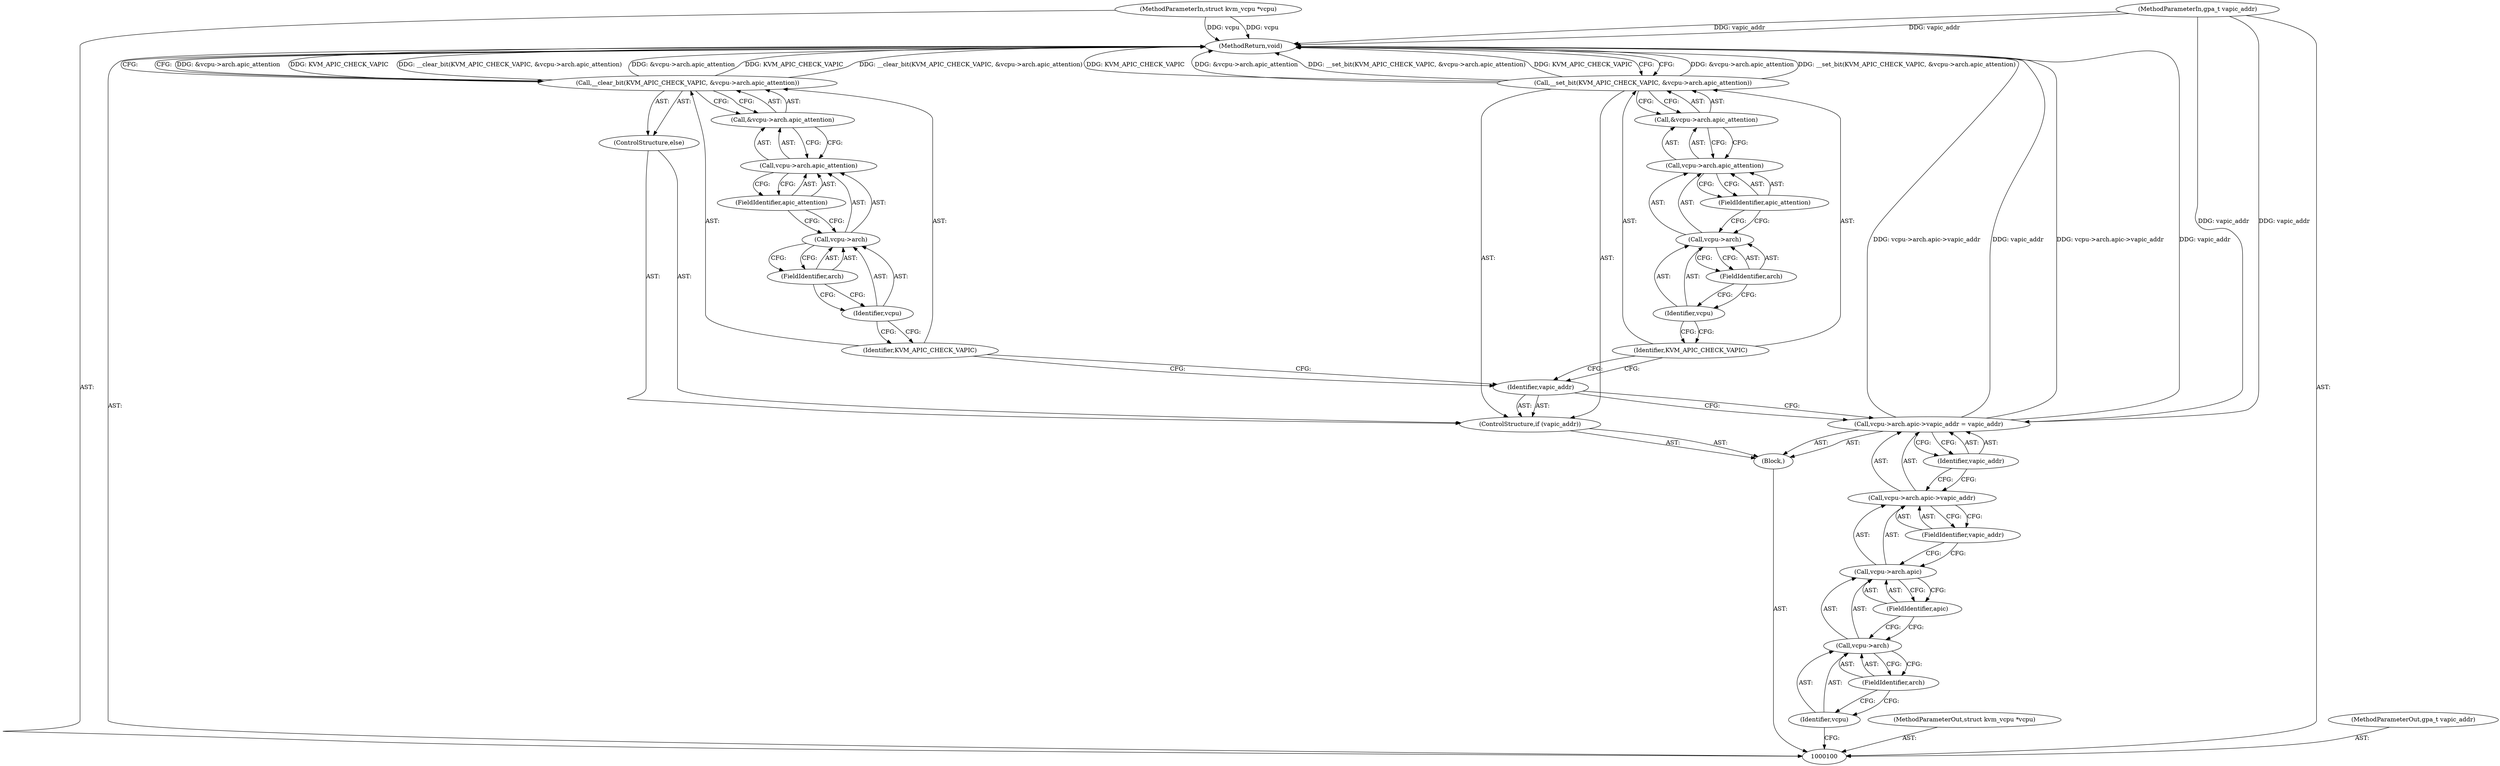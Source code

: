 digraph "1_linux_fda4e2e85589191b123d31cdc21fd33ee70f50fd" {
"1000132" [label="(MethodReturn,void)"];
"1000101" [label="(MethodParameterIn,struct kvm_vcpu *vcpu)"];
"1000167" [label="(MethodParameterOut,struct kvm_vcpu *vcpu)"];
"1000102" [label="(MethodParameterIn,gpa_t vapic_addr)"];
"1000168" [label="(MethodParameterOut,gpa_t vapic_addr)"];
"1000103" [label="(Block,)"];
"1000104" [label="(Call,vcpu->arch.apic->vapic_addr = vapic_addr)"];
"1000105" [label="(Call,vcpu->arch.apic->vapic_addr)"];
"1000106" [label="(Call,vcpu->arch.apic)"];
"1000107" [label="(Call,vcpu->arch)"];
"1000108" [label="(Identifier,vcpu)"];
"1000110" [label="(FieldIdentifier,apic)"];
"1000111" [label="(FieldIdentifier,vapic_addr)"];
"1000112" [label="(Identifier,vapic_addr)"];
"1000109" [label="(FieldIdentifier,arch)"];
"1000113" [label="(ControlStructure,if (vapic_addr))"];
"1000114" [label="(Identifier,vapic_addr)"];
"1000116" [label="(Identifier,KVM_APIC_CHECK_VAPIC)"];
"1000115" [label="(Call,__set_bit(KVM_APIC_CHECK_VAPIC, &vcpu->arch.apic_attention))"];
"1000117" [label="(Call,&vcpu->arch.apic_attention)"];
"1000118" [label="(Call,vcpu->arch.apic_attention)"];
"1000119" [label="(Call,vcpu->arch)"];
"1000120" [label="(Identifier,vcpu)"];
"1000121" [label="(FieldIdentifier,arch)"];
"1000122" [label="(FieldIdentifier,apic_attention)"];
"1000123" [label="(ControlStructure,else)"];
"1000125" [label="(Identifier,KVM_APIC_CHECK_VAPIC)"];
"1000124" [label="(Call,__clear_bit(KVM_APIC_CHECK_VAPIC, &vcpu->arch.apic_attention))"];
"1000126" [label="(Call,&vcpu->arch.apic_attention)"];
"1000127" [label="(Call,vcpu->arch.apic_attention)"];
"1000128" [label="(Call,vcpu->arch)"];
"1000129" [label="(Identifier,vcpu)"];
"1000130" [label="(FieldIdentifier,arch)"];
"1000131" [label="(FieldIdentifier,apic_attention)"];
"1000132" -> "1000100"  [label="AST: "];
"1000132" -> "1000115"  [label="CFG: "];
"1000132" -> "1000124"  [label="CFG: "];
"1000115" -> "1000132"  [label="DDG: &vcpu->arch.apic_attention"];
"1000115" -> "1000132"  [label="DDG: __set_bit(KVM_APIC_CHECK_VAPIC, &vcpu->arch.apic_attention)"];
"1000115" -> "1000132"  [label="DDG: KVM_APIC_CHECK_VAPIC"];
"1000124" -> "1000132"  [label="DDG: &vcpu->arch.apic_attention"];
"1000124" -> "1000132"  [label="DDG: KVM_APIC_CHECK_VAPIC"];
"1000124" -> "1000132"  [label="DDG: __clear_bit(KVM_APIC_CHECK_VAPIC, &vcpu->arch.apic_attention)"];
"1000104" -> "1000132"  [label="DDG: vcpu->arch.apic->vapic_addr"];
"1000104" -> "1000132"  [label="DDG: vapic_addr"];
"1000101" -> "1000132"  [label="DDG: vcpu"];
"1000102" -> "1000132"  [label="DDG: vapic_addr"];
"1000101" -> "1000100"  [label="AST: "];
"1000101" -> "1000132"  [label="DDG: vcpu"];
"1000167" -> "1000100"  [label="AST: "];
"1000102" -> "1000100"  [label="AST: "];
"1000102" -> "1000132"  [label="DDG: vapic_addr"];
"1000102" -> "1000104"  [label="DDG: vapic_addr"];
"1000168" -> "1000100"  [label="AST: "];
"1000103" -> "1000100"  [label="AST: "];
"1000104" -> "1000103"  [label="AST: "];
"1000113" -> "1000103"  [label="AST: "];
"1000104" -> "1000103"  [label="AST: "];
"1000104" -> "1000112"  [label="CFG: "];
"1000105" -> "1000104"  [label="AST: "];
"1000112" -> "1000104"  [label="AST: "];
"1000114" -> "1000104"  [label="CFG: "];
"1000104" -> "1000132"  [label="DDG: vcpu->arch.apic->vapic_addr"];
"1000104" -> "1000132"  [label="DDG: vapic_addr"];
"1000102" -> "1000104"  [label="DDG: vapic_addr"];
"1000105" -> "1000104"  [label="AST: "];
"1000105" -> "1000111"  [label="CFG: "];
"1000106" -> "1000105"  [label="AST: "];
"1000111" -> "1000105"  [label="AST: "];
"1000112" -> "1000105"  [label="CFG: "];
"1000106" -> "1000105"  [label="AST: "];
"1000106" -> "1000110"  [label="CFG: "];
"1000107" -> "1000106"  [label="AST: "];
"1000110" -> "1000106"  [label="AST: "];
"1000111" -> "1000106"  [label="CFG: "];
"1000107" -> "1000106"  [label="AST: "];
"1000107" -> "1000109"  [label="CFG: "];
"1000108" -> "1000107"  [label="AST: "];
"1000109" -> "1000107"  [label="AST: "];
"1000110" -> "1000107"  [label="CFG: "];
"1000108" -> "1000107"  [label="AST: "];
"1000108" -> "1000100"  [label="CFG: "];
"1000109" -> "1000108"  [label="CFG: "];
"1000110" -> "1000106"  [label="AST: "];
"1000110" -> "1000107"  [label="CFG: "];
"1000106" -> "1000110"  [label="CFG: "];
"1000111" -> "1000105"  [label="AST: "];
"1000111" -> "1000106"  [label="CFG: "];
"1000105" -> "1000111"  [label="CFG: "];
"1000112" -> "1000104"  [label="AST: "];
"1000112" -> "1000105"  [label="CFG: "];
"1000104" -> "1000112"  [label="CFG: "];
"1000109" -> "1000107"  [label="AST: "];
"1000109" -> "1000108"  [label="CFG: "];
"1000107" -> "1000109"  [label="CFG: "];
"1000113" -> "1000103"  [label="AST: "];
"1000114" -> "1000113"  [label="AST: "];
"1000115" -> "1000113"  [label="AST: "];
"1000123" -> "1000113"  [label="AST: "];
"1000114" -> "1000113"  [label="AST: "];
"1000114" -> "1000104"  [label="CFG: "];
"1000116" -> "1000114"  [label="CFG: "];
"1000125" -> "1000114"  [label="CFG: "];
"1000116" -> "1000115"  [label="AST: "];
"1000116" -> "1000114"  [label="CFG: "];
"1000120" -> "1000116"  [label="CFG: "];
"1000115" -> "1000113"  [label="AST: "];
"1000115" -> "1000117"  [label="CFG: "];
"1000116" -> "1000115"  [label="AST: "];
"1000117" -> "1000115"  [label="AST: "];
"1000132" -> "1000115"  [label="CFG: "];
"1000115" -> "1000132"  [label="DDG: &vcpu->arch.apic_attention"];
"1000115" -> "1000132"  [label="DDG: __set_bit(KVM_APIC_CHECK_VAPIC, &vcpu->arch.apic_attention)"];
"1000115" -> "1000132"  [label="DDG: KVM_APIC_CHECK_VAPIC"];
"1000117" -> "1000115"  [label="AST: "];
"1000117" -> "1000118"  [label="CFG: "];
"1000118" -> "1000117"  [label="AST: "];
"1000115" -> "1000117"  [label="CFG: "];
"1000118" -> "1000117"  [label="AST: "];
"1000118" -> "1000122"  [label="CFG: "];
"1000119" -> "1000118"  [label="AST: "];
"1000122" -> "1000118"  [label="AST: "];
"1000117" -> "1000118"  [label="CFG: "];
"1000119" -> "1000118"  [label="AST: "];
"1000119" -> "1000121"  [label="CFG: "];
"1000120" -> "1000119"  [label="AST: "];
"1000121" -> "1000119"  [label="AST: "];
"1000122" -> "1000119"  [label="CFG: "];
"1000120" -> "1000119"  [label="AST: "];
"1000120" -> "1000116"  [label="CFG: "];
"1000121" -> "1000120"  [label="CFG: "];
"1000121" -> "1000119"  [label="AST: "];
"1000121" -> "1000120"  [label="CFG: "];
"1000119" -> "1000121"  [label="CFG: "];
"1000122" -> "1000118"  [label="AST: "];
"1000122" -> "1000119"  [label="CFG: "];
"1000118" -> "1000122"  [label="CFG: "];
"1000123" -> "1000113"  [label="AST: "];
"1000124" -> "1000123"  [label="AST: "];
"1000125" -> "1000124"  [label="AST: "];
"1000125" -> "1000114"  [label="CFG: "];
"1000129" -> "1000125"  [label="CFG: "];
"1000124" -> "1000123"  [label="AST: "];
"1000124" -> "1000126"  [label="CFG: "];
"1000125" -> "1000124"  [label="AST: "];
"1000126" -> "1000124"  [label="AST: "];
"1000132" -> "1000124"  [label="CFG: "];
"1000124" -> "1000132"  [label="DDG: &vcpu->arch.apic_attention"];
"1000124" -> "1000132"  [label="DDG: KVM_APIC_CHECK_VAPIC"];
"1000124" -> "1000132"  [label="DDG: __clear_bit(KVM_APIC_CHECK_VAPIC, &vcpu->arch.apic_attention)"];
"1000126" -> "1000124"  [label="AST: "];
"1000126" -> "1000127"  [label="CFG: "];
"1000127" -> "1000126"  [label="AST: "];
"1000124" -> "1000126"  [label="CFG: "];
"1000127" -> "1000126"  [label="AST: "];
"1000127" -> "1000131"  [label="CFG: "];
"1000128" -> "1000127"  [label="AST: "];
"1000131" -> "1000127"  [label="AST: "];
"1000126" -> "1000127"  [label="CFG: "];
"1000128" -> "1000127"  [label="AST: "];
"1000128" -> "1000130"  [label="CFG: "];
"1000129" -> "1000128"  [label="AST: "];
"1000130" -> "1000128"  [label="AST: "];
"1000131" -> "1000128"  [label="CFG: "];
"1000129" -> "1000128"  [label="AST: "];
"1000129" -> "1000125"  [label="CFG: "];
"1000130" -> "1000129"  [label="CFG: "];
"1000130" -> "1000128"  [label="AST: "];
"1000130" -> "1000129"  [label="CFG: "];
"1000128" -> "1000130"  [label="CFG: "];
"1000131" -> "1000127"  [label="AST: "];
"1000131" -> "1000128"  [label="CFG: "];
"1000127" -> "1000131"  [label="CFG: "];
}
